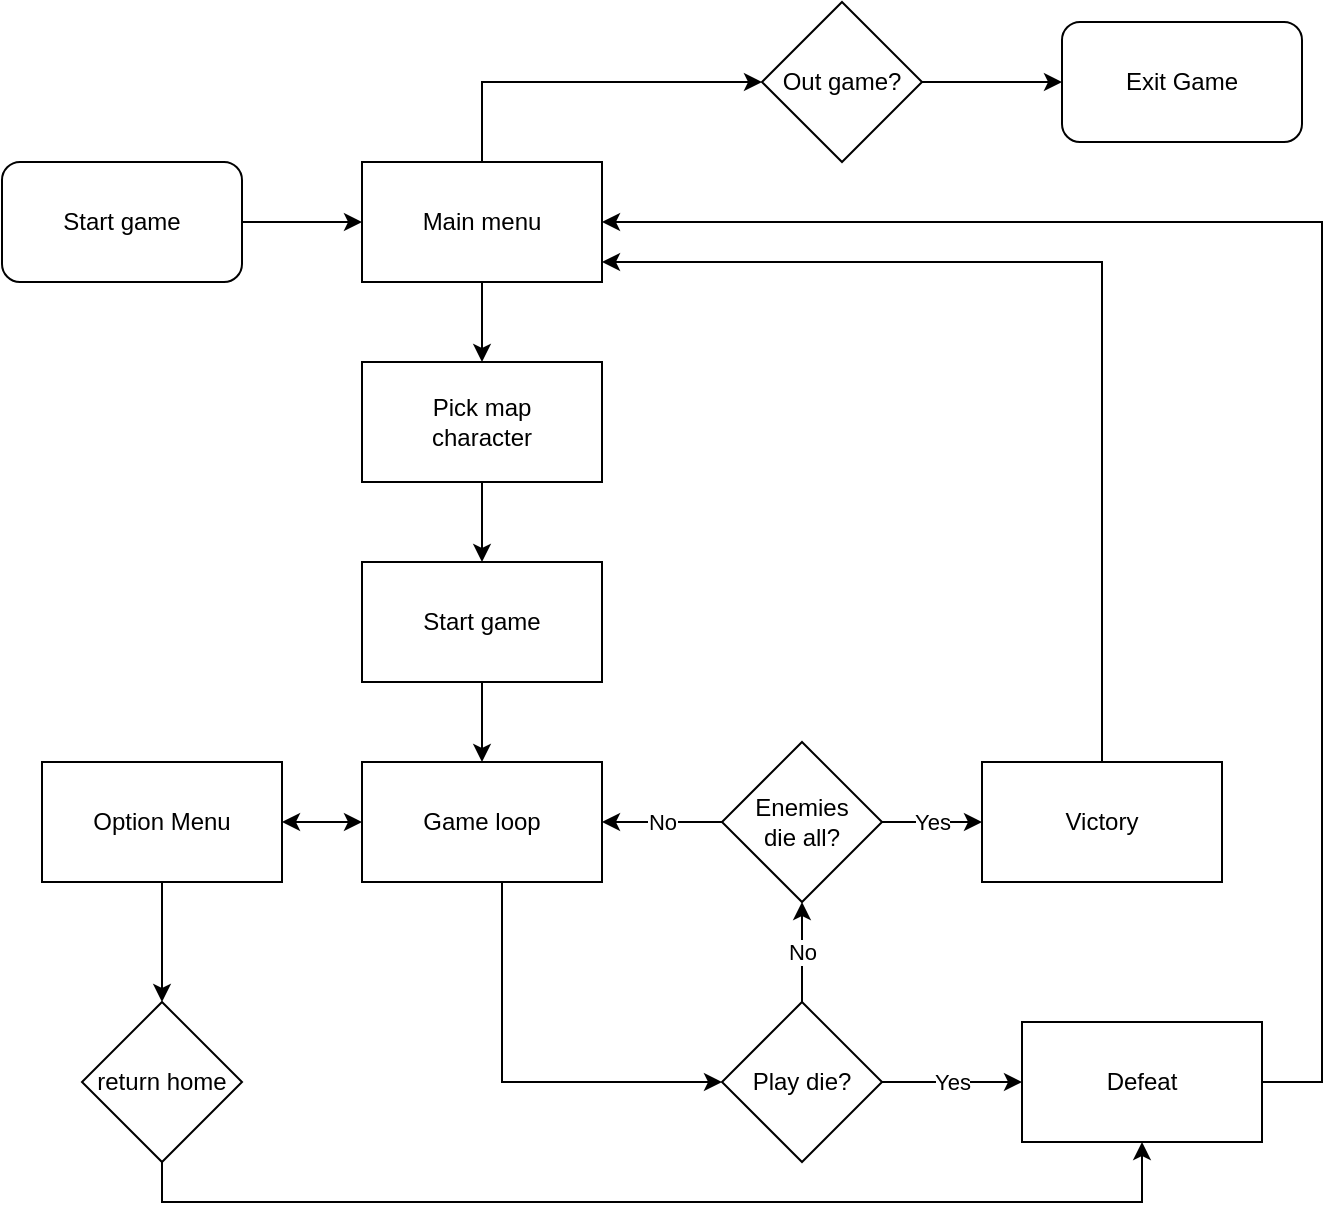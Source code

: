 <mxfile version="10.6.7" type="device"><diagram id="yfOQXtwvylxey3YVUbJV" name="Page-1"><mxGraphModel dx="754" dy="691" grid="1" gridSize="10" guides="1" tooltips="1" connect="1" arrows="1" fold="1" page="1" pageScale="1" pageWidth="827" pageHeight="1169" math="0" shadow="0"><root><mxCell id="0"/><mxCell id="1" parent="0"/><mxCell id="EXxNDOVUbMVvn1dQfbIK-3" style="edgeStyle=orthogonalEdgeStyle;rounded=0;orthogonalLoop=1;jettySize=auto;html=1;" edge="1" parent="1" source="EXxNDOVUbMVvn1dQfbIK-1" target="EXxNDOVUbMVvn1dQfbIK-10"><mxGeometry relative="1" as="geometry"><mxPoint x="310" y="140" as="targetPoint"/><Array as="points"><mxPoint x="290" y="140"/><mxPoint x="290" y="140"/></Array></mxGeometry></mxCell><mxCell id="EXxNDOVUbMVvn1dQfbIK-1" value="Start game&lt;br&gt;" style="rounded=1;whiteSpace=wrap;html=1;" vertex="1" parent="1"><mxGeometry x="130" y="110" width="120" height="60" as="geometry"/></mxCell><mxCell id="EXxNDOVUbMVvn1dQfbIK-5" style="edgeStyle=orthogonalEdgeStyle;rounded=0;orthogonalLoop=1;jettySize=auto;html=1;" edge="1" parent="1" source="EXxNDOVUbMVvn1dQfbIK-10" target="EXxNDOVUbMVvn1dQfbIK-11"><mxGeometry relative="1" as="geometry"><mxPoint x="430" y="140" as="sourcePoint"/><mxPoint x="480" y="140" as="targetPoint"/></mxGeometry></mxCell><mxCell id="EXxNDOVUbMVvn1dQfbIK-7" style="edgeStyle=orthogonalEdgeStyle;rounded=0;orthogonalLoop=1;jettySize=auto;html=1;" edge="1" parent="1" source="EXxNDOVUbMVvn1dQfbIK-11" target="EXxNDOVUbMVvn1dQfbIK-12"><mxGeometry relative="1" as="geometry"><mxPoint x="540" y="170" as="sourcePoint"/><mxPoint x="540" y="220" as="targetPoint"/></mxGeometry></mxCell><mxCell id="EXxNDOVUbMVvn1dQfbIK-9" style="edgeStyle=orthogonalEdgeStyle;rounded=0;orthogonalLoop=1;jettySize=auto;html=1;" edge="1" parent="1" source="EXxNDOVUbMVvn1dQfbIK-12" target="EXxNDOVUbMVvn1dQfbIK-13"><mxGeometry relative="1" as="geometry"><mxPoint x="540" y="280" as="sourcePoint"/><mxPoint x="540" y="320" as="targetPoint"/></mxGeometry></mxCell><mxCell id="EXxNDOVUbMVvn1dQfbIK-15" style="edgeStyle=orthogonalEdgeStyle;rounded=0;orthogonalLoop=1;jettySize=auto;html=1;" edge="1" parent="1" source="EXxNDOVUbMVvn1dQfbIK-10" target="EXxNDOVUbMVvn1dQfbIK-16"><mxGeometry relative="1" as="geometry"><mxPoint x="520" y="140" as="targetPoint"/><Array as="points"><mxPoint x="370" y="70"/></Array></mxGeometry></mxCell><mxCell id="EXxNDOVUbMVvn1dQfbIK-10" value="Main menu" style="rounded=0;whiteSpace=wrap;html=1;" vertex="1" parent="1"><mxGeometry x="310" y="110" width="120" height="60" as="geometry"/></mxCell><mxCell id="EXxNDOVUbMVvn1dQfbIK-11" value="Pick map&lt;br&gt;character&lt;br&gt;" style="rounded=0;whiteSpace=wrap;html=1;" vertex="1" parent="1"><mxGeometry x="310" y="210" width="120" height="60" as="geometry"/></mxCell><mxCell id="EXxNDOVUbMVvn1dQfbIK-12" value="Start game" style="rounded=0;whiteSpace=wrap;html=1;" vertex="1" parent="1"><mxGeometry x="310" y="310" width="120" height="60" as="geometry"/></mxCell><mxCell id="EXxNDOVUbMVvn1dQfbIK-26" style="edgeStyle=orthogonalEdgeStyle;rounded=0;orthogonalLoop=1;jettySize=auto;html=1;" edge="1" parent="1" source="EXxNDOVUbMVvn1dQfbIK-13" target="EXxNDOVUbMVvn1dQfbIK-23"><mxGeometry relative="1" as="geometry"><Array as="points"><mxPoint x="380" y="570"/></Array></mxGeometry></mxCell><mxCell id="EXxNDOVUbMVvn1dQfbIK-13" value="Game loop" style="rounded=0;whiteSpace=wrap;html=1;" vertex="1" parent="1"><mxGeometry x="310" y="410" width="120" height="60" as="geometry"/></mxCell><mxCell id="EXxNDOVUbMVvn1dQfbIK-18" style="edgeStyle=orthogonalEdgeStyle;rounded=0;orthogonalLoop=1;jettySize=auto;html=1;" edge="1" parent="1" source="EXxNDOVUbMVvn1dQfbIK-16" target="EXxNDOVUbMVvn1dQfbIK-17"><mxGeometry relative="1" as="geometry"/></mxCell><mxCell id="EXxNDOVUbMVvn1dQfbIK-16" value="Out game?" style="rhombus;whiteSpace=wrap;html=1;" vertex="1" parent="1"><mxGeometry x="510" y="30" width="80" height="80" as="geometry"/></mxCell><mxCell id="EXxNDOVUbMVvn1dQfbIK-17" value="Exit Game" style="rounded=1;whiteSpace=wrap;html=1;" vertex="1" parent="1"><mxGeometry x="660" y="40" width="120" height="60" as="geometry"/></mxCell><mxCell id="EXxNDOVUbMVvn1dQfbIK-21" style="edgeStyle=orthogonalEdgeStyle;rounded=0;orthogonalLoop=1;jettySize=auto;html=1;" edge="1" parent="1" source="EXxNDOVUbMVvn1dQfbIK-19" target="EXxNDOVUbMVvn1dQfbIK-24"><mxGeometry relative="1" as="geometry"><mxPoint x="580" y="290" as="targetPoint"/></mxGeometry></mxCell><mxCell id="EXxNDOVUbMVvn1dQfbIK-19" value="Option Menu" style="rounded=0;whiteSpace=wrap;html=1;" vertex="1" parent="1"><mxGeometry x="150" y="410" width="120" height="60" as="geometry"/></mxCell><mxCell id="EXxNDOVUbMVvn1dQfbIK-22" value="" style="endArrow=classic;startArrow=classic;html=1;" edge="1" parent="1" source="EXxNDOVUbMVvn1dQfbIK-13" target="EXxNDOVUbMVvn1dQfbIK-19"><mxGeometry width="50" height="50" relative="1" as="geometry"><mxPoint x="400" y="620" as="sourcePoint"/><mxPoint x="450" y="570" as="targetPoint"/></mxGeometry></mxCell><mxCell id="EXxNDOVUbMVvn1dQfbIK-31" value="Yes" style="edgeStyle=orthogonalEdgeStyle;rounded=0;orthogonalLoop=1;jettySize=auto;html=1;" edge="1" parent="1" source="EXxNDOVUbMVvn1dQfbIK-23" target="EXxNDOVUbMVvn1dQfbIK-30"><mxGeometry relative="1" as="geometry"/></mxCell><mxCell id="EXxNDOVUbMVvn1dQfbIK-38" value="No" style="edgeStyle=orthogonalEdgeStyle;rounded=0;orthogonalLoop=1;jettySize=auto;html=1;" edge="1" parent="1" source="EXxNDOVUbMVvn1dQfbIK-23" target="EXxNDOVUbMVvn1dQfbIK-27"><mxGeometry relative="1" as="geometry"/></mxCell><mxCell id="EXxNDOVUbMVvn1dQfbIK-23" value="Play die?" style="rhombus;whiteSpace=wrap;html=1;" vertex="1" parent="1"><mxGeometry x="490" y="530" width="80" height="80" as="geometry"/></mxCell><mxCell id="EXxNDOVUbMVvn1dQfbIK-36" style="edgeStyle=orthogonalEdgeStyle;rounded=0;orthogonalLoop=1;jettySize=auto;html=1;" edge="1" parent="1" source="EXxNDOVUbMVvn1dQfbIK-24" target="EXxNDOVUbMVvn1dQfbIK-30"><mxGeometry relative="1" as="geometry"><Array as="points"><mxPoint x="210" y="630"/><mxPoint x="700" y="630"/></Array></mxGeometry></mxCell><mxCell id="EXxNDOVUbMVvn1dQfbIK-24" value="return home" style="rhombus;whiteSpace=wrap;html=1;" vertex="1" parent="1"><mxGeometry x="170" y="530" width="80" height="80" as="geometry"/></mxCell><mxCell id="EXxNDOVUbMVvn1dQfbIK-33" value="Yes" style="edgeStyle=orthogonalEdgeStyle;rounded=0;orthogonalLoop=1;jettySize=auto;html=1;" edge="1" parent="1" source="EXxNDOVUbMVvn1dQfbIK-27" target="EXxNDOVUbMVvn1dQfbIK-32"><mxGeometry relative="1" as="geometry"/></mxCell><mxCell id="EXxNDOVUbMVvn1dQfbIK-39" value="No" style="edgeStyle=orthogonalEdgeStyle;rounded=0;orthogonalLoop=1;jettySize=auto;html=1;" edge="1" parent="1" source="EXxNDOVUbMVvn1dQfbIK-27" target="EXxNDOVUbMVvn1dQfbIK-13"><mxGeometry relative="1" as="geometry"/></mxCell><mxCell id="EXxNDOVUbMVvn1dQfbIK-27" value="Enemies&lt;br&gt;die all?&lt;br&gt;" style="rhombus;whiteSpace=wrap;html=1;" vertex="1" parent="1"><mxGeometry x="490" y="400" width="80" height="80" as="geometry"/></mxCell><mxCell id="EXxNDOVUbMVvn1dQfbIK-35" style="edgeStyle=orthogonalEdgeStyle;rounded=0;orthogonalLoop=1;jettySize=auto;html=1;" edge="1" parent="1" source="EXxNDOVUbMVvn1dQfbIK-30" target="EXxNDOVUbMVvn1dQfbIK-10"><mxGeometry relative="1" as="geometry"><Array as="points"><mxPoint x="790" y="570"/><mxPoint x="790" y="140"/></Array></mxGeometry></mxCell><mxCell id="EXxNDOVUbMVvn1dQfbIK-40" style="edgeStyle=orthogonalEdgeStyle;rounded=0;orthogonalLoop=1;jettySize=auto;html=1;" edge="1" parent="1" source="EXxNDOVUbMVvn1dQfbIK-32" target="EXxNDOVUbMVvn1dQfbIK-10"><mxGeometry relative="1" as="geometry"><Array as="points"><mxPoint x="680" y="160"/></Array></mxGeometry></mxCell><mxCell id="EXxNDOVUbMVvn1dQfbIK-32" value="Victory" style="rounded=0;whiteSpace=wrap;html=1;" vertex="1" parent="1"><mxGeometry x="620" y="410" width="120" height="60" as="geometry"/></mxCell><mxCell id="EXxNDOVUbMVvn1dQfbIK-30" value="Defeat" style="rounded=0;whiteSpace=wrap;html=1;" vertex="1" parent="1"><mxGeometry x="640" y="540" width="120" height="60" as="geometry"/></mxCell></root></mxGraphModel></diagram></mxfile>